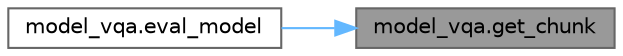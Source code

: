 digraph "model_vqa.get_chunk"
{
 // LATEX_PDF_SIZE
  bgcolor="transparent";
  edge [fontname=Helvetica,fontsize=10,labelfontname=Helvetica,labelfontsize=10];
  node [fontname=Helvetica,fontsize=10,shape=box,height=0.2,width=0.4];
  rankdir="RL";
  Node1 [id="Node000001",label="model_vqa.get_chunk",height=0.2,width=0.4,color="gray40", fillcolor="grey60", style="filled", fontcolor="black",tooltip=" "];
  Node1 -> Node2 [id="edge1_Node000001_Node000002",dir="back",color="steelblue1",style="solid",tooltip=" "];
  Node2 [id="Node000002",label="model_vqa.eval_model",height=0.2,width=0.4,color="grey40", fillcolor="white", style="filled",URL="$namespacemodel__vqa.html#ac321c52adaad69422eadbef554d52f9e",tooltip=" "];
}
